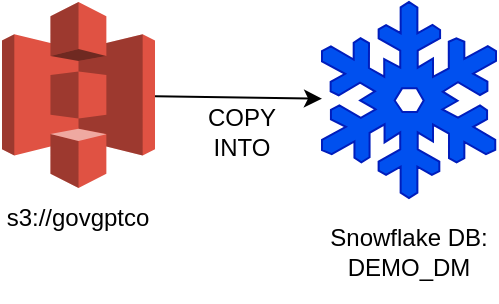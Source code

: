 <mxfile>
    <diagram id="2EZdAWBl3B24MNl2Tuxk" name="Page-1">
        <mxGraphModel dx="490" dy="261" grid="1" gridSize="10" guides="1" tooltips="1" connect="1" arrows="1" fold="1" page="1" pageScale="1" pageWidth="850" pageHeight="1100" math="0" shadow="0">
            <root>
                <mxCell id="0"/>
                <mxCell id="1" parent="0"/>
                <mxCell id="6" value="" style="edgeStyle=none;html=1;" edge="1" parent="1" source="2" target="4">
                    <mxGeometry relative="1" as="geometry"/>
                </mxCell>
                <mxCell id="2" value="" style="outlineConnect=0;dashed=0;verticalLabelPosition=bottom;verticalAlign=top;align=center;html=1;shape=mxgraph.aws3.s3;fillColor=#E05243;gradientColor=none;" vertex="1" parent="1">
                    <mxGeometry x="40" y="80" width="76.5" height="93" as="geometry"/>
                </mxCell>
                <mxCell id="3" value="s3://govgptco" style="text;html=1;strokeColor=none;fillColor=none;align=center;verticalAlign=middle;whiteSpace=wrap;rounded=0;" vertex="1" parent="1">
                    <mxGeometry x="48.25" y="173" width="60" height="30" as="geometry"/>
                </mxCell>
                <mxCell id="4" value="" style="shape=mxgraph.signs.nature.snowflake;html=1;pointerEvents=1;fillColor=#0050ef;strokeColor=#001DBC;verticalLabelPosition=bottom;verticalAlign=top;align=center;fontColor=#ffffff;" vertex="1" parent="1">
                    <mxGeometry x="200" y="80" width="87" height="98" as="geometry"/>
                </mxCell>
                <mxCell id="5" value="Snowflake DB: DEMO_DM" style="text;html=1;strokeColor=none;fillColor=none;align=center;verticalAlign=middle;whiteSpace=wrap;rounded=0;" vertex="1" parent="1">
                    <mxGeometry x="200" y="180" width="86.5" height="50" as="geometry"/>
                </mxCell>
                <mxCell id="7" value="COPY INTO" style="text;html=1;strokeColor=none;fillColor=none;align=center;verticalAlign=middle;whiteSpace=wrap;rounded=0;" vertex="1" parent="1">
                    <mxGeometry x="130" y="130" width="60" height="30" as="geometry"/>
                </mxCell>
            </root>
        </mxGraphModel>
    </diagram>
</mxfile>